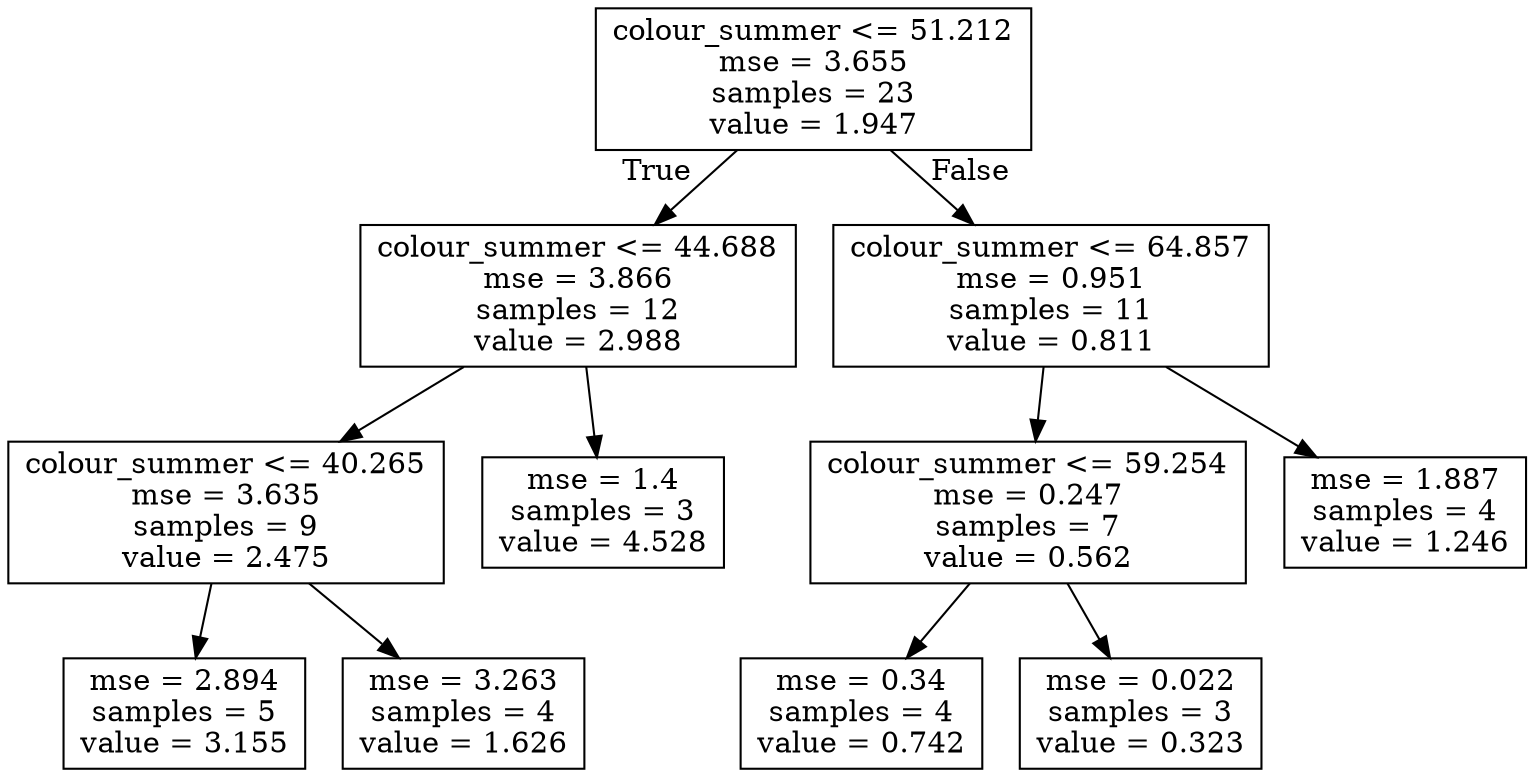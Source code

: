 digraph Tree {
node [shape=box] ;
0 [label="colour_summer <= 51.212\nmse = 3.655\nsamples = 23\nvalue = 1.947"] ;
1 [label="colour_summer <= 44.688\nmse = 3.866\nsamples = 12\nvalue = 2.988"] ;
0 -> 1 [labeldistance=2.5, labelangle=45, headlabel="True"] ;
3 [label="colour_summer <= 40.265\nmse = 3.635\nsamples = 9\nvalue = 2.475"] ;
1 -> 3 ;
5 [label="mse = 2.894\nsamples = 5\nvalue = 3.155"] ;
3 -> 5 ;
6 [label="mse = 3.263\nsamples = 4\nvalue = 1.626"] ;
3 -> 6 ;
4 [label="mse = 1.4\nsamples = 3\nvalue = 4.528"] ;
1 -> 4 ;
2 [label="colour_summer <= 64.857\nmse = 0.951\nsamples = 11\nvalue = 0.811"] ;
0 -> 2 [labeldistance=2.5, labelangle=-45, headlabel="False"] ;
7 [label="colour_summer <= 59.254\nmse = 0.247\nsamples = 7\nvalue = 0.562"] ;
2 -> 7 ;
9 [label="mse = 0.34\nsamples = 4\nvalue = 0.742"] ;
7 -> 9 ;
10 [label="mse = 0.022\nsamples = 3\nvalue = 0.323"] ;
7 -> 10 ;
8 [label="mse = 1.887\nsamples = 4\nvalue = 1.246"] ;
2 -> 8 ;
}